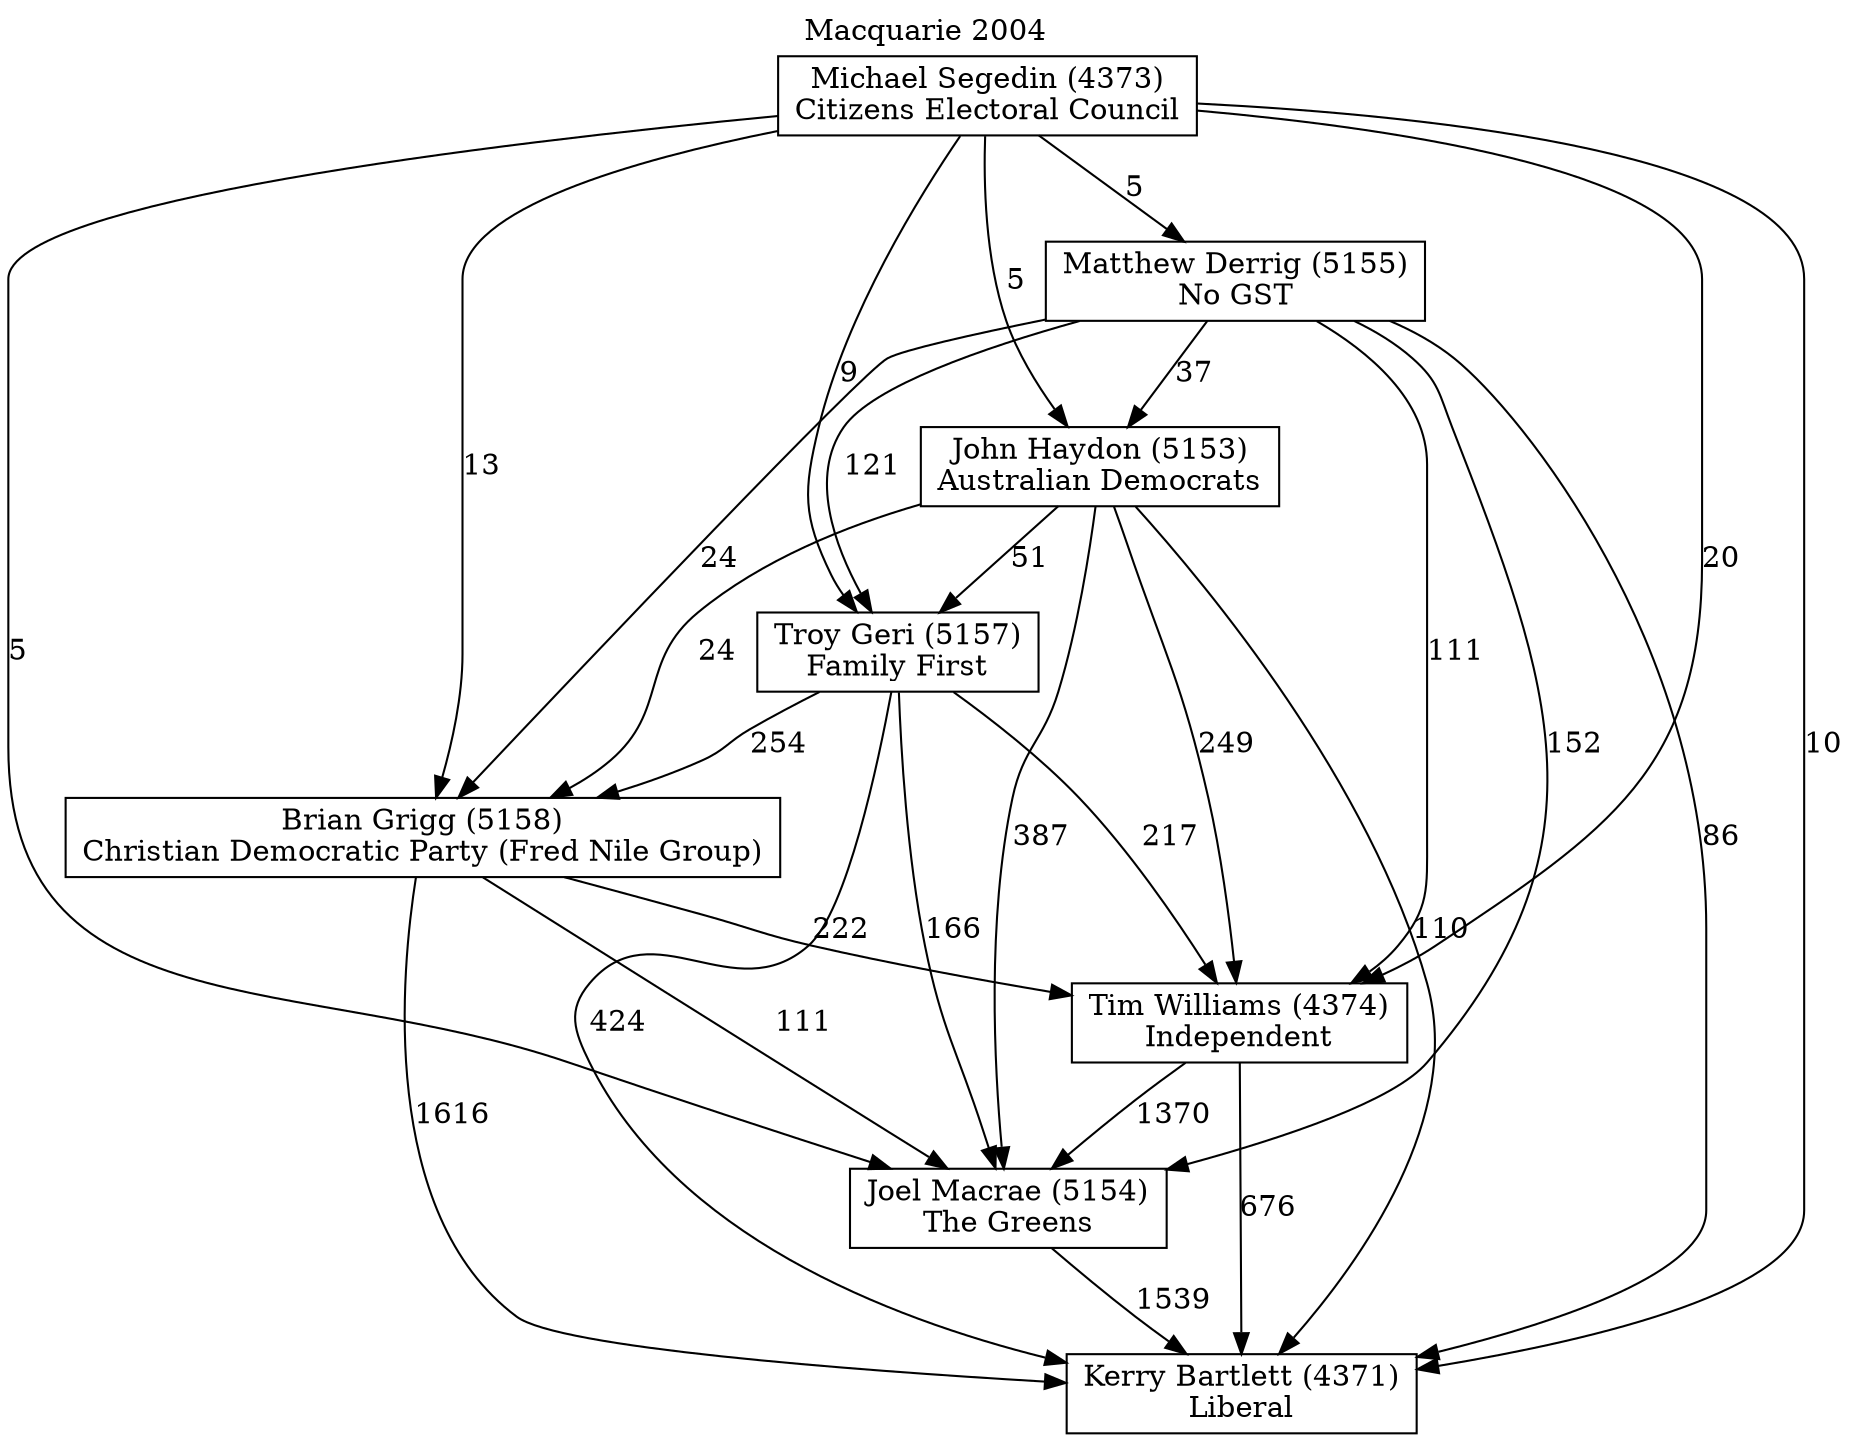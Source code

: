 // House preference flow
digraph "Kerry Bartlett (4371)_Macquarie_2004" {
	graph [label="Macquarie 2004" labelloc=t mclimit=10]
	node [shape=box]
	"Kerry Bartlett (4371)" [label="Kerry Bartlett (4371)
Liberal"]
	"Joel Macrae (5154)" [label="Joel Macrae (5154)
The Greens"]
	"Tim Williams (4374)" [label="Tim Williams (4374)
Independent"]
	"Brian Grigg (5158)" [label="Brian Grigg (5158)
Christian Democratic Party (Fred Nile Group)"]
	"Troy Geri (5157)" [label="Troy Geri (5157)
Family First"]
	"John Haydon (5153)" [label="John Haydon (5153)
Australian Democrats"]
	"Matthew Derrig (5155)" [label="Matthew Derrig (5155)
No GST"]
	"Michael Segedin (4373)" [label="Michael Segedin (4373)
Citizens Electoral Council"]
	"Joel Macrae (5154)" -> "Kerry Bartlett (4371)" [label=1539]
	"Tim Williams (4374)" -> "Joel Macrae (5154)" [label=1370]
	"Brian Grigg (5158)" -> "Tim Williams (4374)" [label=222]
	"Troy Geri (5157)" -> "Brian Grigg (5158)" [label=254]
	"John Haydon (5153)" -> "Troy Geri (5157)" [label=51]
	"Matthew Derrig (5155)" -> "John Haydon (5153)" [label=37]
	"Michael Segedin (4373)" -> "Matthew Derrig (5155)" [label=5]
	"Tim Williams (4374)" -> "Kerry Bartlett (4371)" [label=676]
	"Brian Grigg (5158)" -> "Kerry Bartlett (4371)" [label=1616]
	"Troy Geri (5157)" -> "Kerry Bartlett (4371)" [label=424]
	"John Haydon (5153)" -> "Kerry Bartlett (4371)" [label=110]
	"Matthew Derrig (5155)" -> "Kerry Bartlett (4371)" [label=86]
	"Michael Segedin (4373)" -> "Kerry Bartlett (4371)" [label=10]
	"Michael Segedin (4373)" -> "John Haydon (5153)" [label=5]
	"Matthew Derrig (5155)" -> "Troy Geri (5157)" [label=121]
	"Michael Segedin (4373)" -> "Troy Geri (5157)" [label=9]
	"John Haydon (5153)" -> "Brian Grigg (5158)" [label=24]
	"Matthew Derrig (5155)" -> "Brian Grigg (5158)" [label=24]
	"Michael Segedin (4373)" -> "Brian Grigg (5158)" [label=13]
	"Troy Geri (5157)" -> "Tim Williams (4374)" [label=217]
	"John Haydon (5153)" -> "Tim Williams (4374)" [label=249]
	"Matthew Derrig (5155)" -> "Tim Williams (4374)" [label=111]
	"Michael Segedin (4373)" -> "Tim Williams (4374)" [label=20]
	"Brian Grigg (5158)" -> "Joel Macrae (5154)" [label=111]
	"Troy Geri (5157)" -> "Joel Macrae (5154)" [label=166]
	"John Haydon (5153)" -> "Joel Macrae (5154)" [label=387]
	"Matthew Derrig (5155)" -> "Joel Macrae (5154)" [label=152]
	"Michael Segedin (4373)" -> "Joel Macrae (5154)" [label=5]
}
